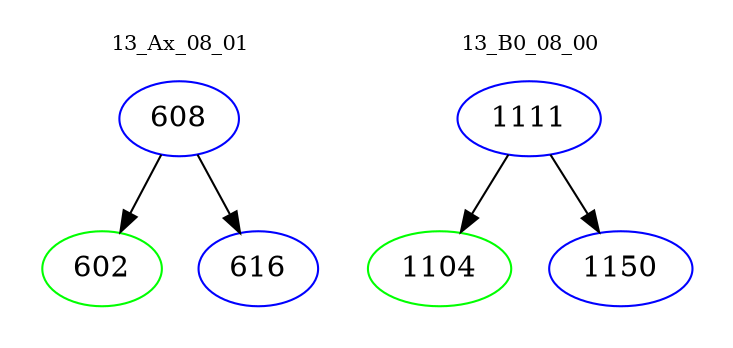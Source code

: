 digraph{
subgraph cluster_0 {
color = white
label = "13_Ax_08_01";
fontsize=10;
T0_608 [label="608", color="blue"]
T0_608 -> T0_602 [color="black"]
T0_602 [label="602", color="green"]
T0_608 -> T0_616 [color="black"]
T0_616 [label="616", color="blue"]
}
subgraph cluster_1 {
color = white
label = "13_B0_08_00";
fontsize=10;
T1_1111 [label="1111", color="blue"]
T1_1111 -> T1_1104 [color="black"]
T1_1104 [label="1104", color="green"]
T1_1111 -> T1_1150 [color="black"]
T1_1150 [label="1150", color="blue"]
}
}
